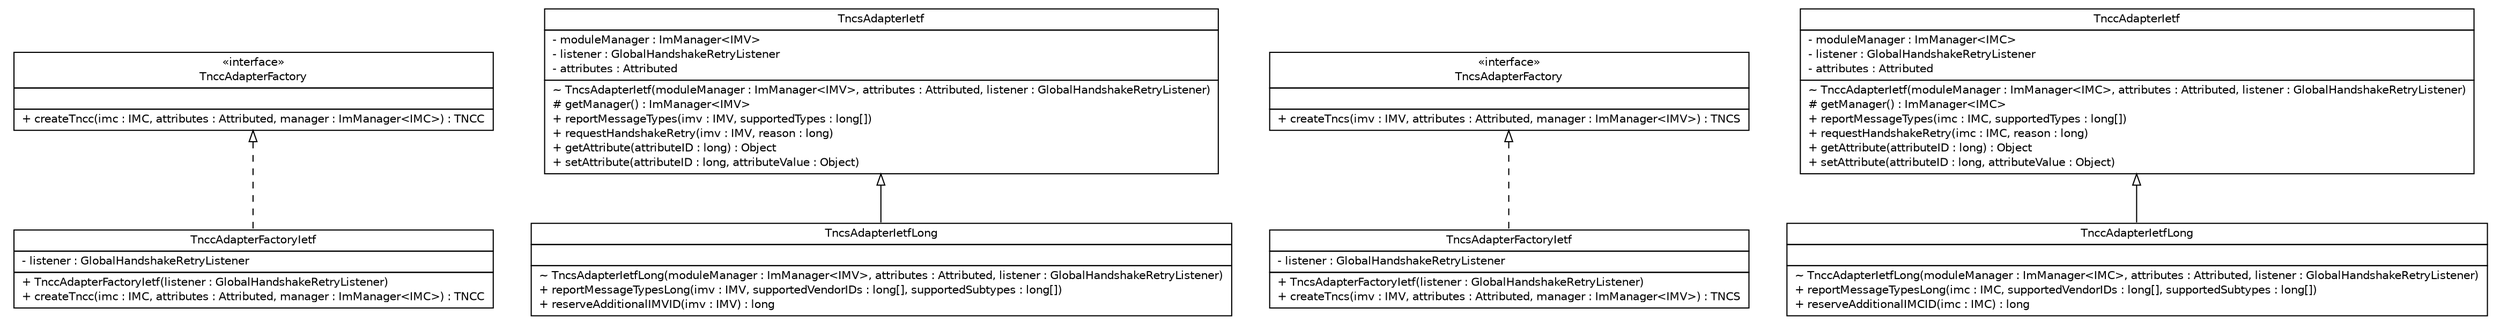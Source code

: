 #!/usr/local/bin/dot
#
# Class diagram 
# Generated by UMLGraph version R5_6 (http://www.umlgraph.org/)
#

digraph G {
	edge [fontname="Helvetica",fontsize=10,labelfontname="Helvetica",labelfontsize=10];
	node [fontname="Helvetica",fontsize=10,shape=plaintext];
	nodesep=0.25;
	ranksep=0.5;
	// de.hsbremen.tc.tnc.tnccs.adapter.tnccs.TnccAdapterFactoryIetf
	c3594 [label=<<table title="de.hsbremen.tc.tnc.tnccs.adapter.tnccs.TnccAdapterFactoryIetf" border="0" cellborder="1" cellspacing="0" cellpadding="2" port="p" href="./TnccAdapterFactoryIetf.html">
		<tr><td><table border="0" cellspacing="0" cellpadding="1">
<tr><td align="center" balign="center"> TnccAdapterFactoryIetf </td></tr>
		</table></td></tr>
		<tr><td><table border="0" cellspacing="0" cellpadding="1">
<tr><td align="left" balign="left"> - listener : GlobalHandshakeRetryListener </td></tr>
		</table></td></tr>
		<tr><td><table border="0" cellspacing="0" cellpadding="1">
<tr><td align="left" balign="left"> + TnccAdapterFactoryIetf(listener : GlobalHandshakeRetryListener) </td></tr>
<tr><td align="left" balign="left"> + createTncc(imc : IMC, attributes : Attributed, manager : ImManager&lt;IMC&gt;) : TNCC </td></tr>
		</table></td></tr>
		</table>>, URL="./TnccAdapterFactoryIetf.html", fontname="Helvetica", fontcolor="black", fontsize=10.0];
	// de.hsbremen.tc.tnc.tnccs.adapter.tnccs.TncsAdapterIetfLong
	c3595 [label=<<table title="de.hsbremen.tc.tnc.tnccs.adapter.tnccs.TncsAdapterIetfLong" border="0" cellborder="1" cellspacing="0" cellpadding="2" port="p" href="./TncsAdapterIetfLong.html">
		<tr><td><table border="0" cellspacing="0" cellpadding="1">
<tr><td align="center" balign="center"> TncsAdapterIetfLong </td></tr>
		</table></td></tr>
		<tr><td><table border="0" cellspacing="0" cellpadding="1">
<tr><td align="left" balign="left">  </td></tr>
		</table></td></tr>
		<tr><td><table border="0" cellspacing="0" cellpadding="1">
<tr><td align="left" balign="left"> ~ TncsAdapterIetfLong(moduleManager : ImManager&lt;IMV&gt;, attributes : Attributed, listener : GlobalHandshakeRetryListener) </td></tr>
<tr><td align="left" balign="left"> + reportMessageTypesLong(imv : IMV, supportedVendorIDs : long[], supportedSubtypes : long[]) </td></tr>
<tr><td align="left" balign="left"> + reserveAdditionalIMVID(imv : IMV) : long </td></tr>
		</table></td></tr>
		</table>>, URL="./TncsAdapterIetfLong.html", fontname="Helvetica", fontcolor="black", fontsize=10.0];
	// de.hsbremen.tc.tnc.tnccs.adapter.tnccs.TncsAdapterIetf
	c3596 [label=<<table title="de.hsbremen.tc.tnc.tnccs.adapter.tnccs.TncsAdapterIetf" border="0" cellborder="1" cellspacing="0" cellpadding="2" port="p" href="./TncsAdapterIetf.html">
		<tr><td><table border="0" cellspacing="0" cellpadding="1">
<tr><td align="center" balign="center"> TncsAdapterIetf </td></tr>
		</table></td></tr>
		<tr><td><table border="0" cellspacing="0" cellpadding="1">
<tr><td align="left" balign="left"> - moduleManager : ImManager&lt;IMV&gt; </td></tr>
<tr><td align="left" balign="left"> - listener : GlobalHandshakeRetryListener </td></tr>
<tr><td align="left" balign="left"> - attributes : Attributed </td></tr>
		</table></td></tr>
		<tr><td><table border="0" cellspacing="0" cellpadding="1">
<tr><td align="left" balign="left"> ~ TncsAdapterIetf(moduleManager : ImManager&lt;IMV&gt;, attributes : Attributed, listener : GlobalHandshakeRetryListener) </td></tr>
<tr><td align="left" balign="left"> # getManager() : ImManager&lt;IMV&gt; </td></tr>
<tr><td align="left" balign="left"> + reportMessageTypes(imv : IMV, supportedTypes : long[]) </td></tr>
<tr><td align="left" balign="left"> + requestHandshakeRetry(imv : IMV, reason : long) </td></tr>
<tr><td align="left" balign="left"> + getAttribute(attributeID : long) : Object </td></tr>
<tr><td align="left" balign="left"> + setAttribute(attributeID : long, attributeValue : Object) </td></tr>
		</table></td></tr>
		</table>>, URL="./TncsAdapterIetf.html", fontname="Helvetica", fontcolor="black", fontsize=10.0];
	// de.hsbremen.tc.tnc.tnccs.adapter.tnccs.TncsAdapterFactoryIetf
	c3597 [label=<<table title="de.hsbremen.tc.tnc.tnccs.adapter.tnccs.TncsAdapterFactoryIetf" border="0" cellborder="1" cellspacing="0" cellpadding="2" port="p" href="./TncsAdapterFactoryIetf.html">
		<tr><td><table border="0" cellspacing="0" cellpadding="1">
<tr><td align="center" balign="center"> TncsAdapterFactoryIetf </td></tr>
		</table></td></tr>
		<tr><td><table border="0" cellspacing="0" cellpadding="1">
<tr><td align="left" balign="left"> - listener : GlobalHandshakeRetryListener </td></tr>
		</table></td></tr>
		<tr><td><table border="0" cellspacing="0" cellpadding="1">
<tr><td align="left" balign="left"> + TncsAdapterFactoryIetf(listener : GlobalHandshakeRetryListener) </td></tr>
<tr><td align="left" balign="left"> + createTncs(imv : IMV, attributes : Attributed, manager : ImManager&lt;IMV&gt;) : TNCS </td></tr>
		</table></td></tr>
		</table>>, URL="./TncsAdapterFactoryIetf.html", fontname="Helvetica", fontcolor="black", fontsize=10.0];
	// de.hsbremen.tc.tnc.tnccs.adapter.tnccs.TnccAdapterFactory
	c3598 [label=<<table title="de.hsbremen.tc.tnc.tnccs.adapter.tnccs.TnccAdapterFactory" border="0" cellborder="1" cellspacing="0" cellpadding="2" port="p" href="./TnccAdapterFactory.html">
		<tr><td><table border="0" cellspacing="0" cellpadding="1">
<tr><td align="center" balign="center"> &#171;interface&#187; </td></tr>
<tr><td align="center" balign="center"> TnccAdapterFactory </td></tr>
		</table></td></tr>
		<tr><td><table border="0" cellspacing="0" cellpadding="1">
<tr><td align="left" balign="left">  </td></tr>
		</table></td></tr>
		<tr><td><table border="0" cellspacing="0" cellpadding="1">
<tr><td align="left" balign="left"> + createTncc(imc : IMC, attributes : Attributed, manager : ImManager&lt;IMC&gt;) : TNCC </td></tr>
		</table></td></tr>
		</table>>, URL="./TnccAdapterFactory.html", fontname="Helvetica", fontcolor="black", fontsize=10.0];
	// de.hsbremen.tc.tnc.tnccs.adapter.tnccs.TncsAdapterFactory
	c3599 [label=<<table title="de.hsbremen.tc.tnc.tnccs.adapter.tnccs.TncsAdapterFactory" border="0" cellborder="1" cellspacing="0" cellpadding="2" port="p" href="./TncsAdapterFactory.html">
		<tr><td><table border="0" cellspacing="0" cellpadding="1">
<tr><td align="center" balign="center"> &#171;interface&#187; </td></tr>
<tr><td align="center" balign="center"> TncsAdapterFactory </td></tr>
		</table></td></tr>
		<tr><td><table border="0" cellspacing="0" cellpadding="1">
<tr><td align="left" balign="left">  </td></tr>
		</table></td></tr>
		<tr><td><table border="0" cellspacing="0" cellpadding="1">
<tr><td align="left" balign="left"> + createTncs(imv : IMV, attributes : Attributed, manager : ImManager&lt;IMV&gt;) : TNCS </td></tr>
		</table></td></tr>
		</table>>, URL="./TncsAdapterFactory.html", fontname="Helvetica", fontcolor="black", fontsize=10.0];
	// de.hsbremen.tc.tnc.tnccs.adapter.tnccs.TnccAdapterIetf
	c3600 [label=<<table title="de.hsbremen.tc.tnc.tnccs.adapter.tnccs.TnccAdapterIetf" border="0" cellborder="1" cellspacing="0" cellpadding="2" port="p" href="./TnccAdapterIetf.html">
		<tr><td><table border="0" cellspacing="0" cellpadding="1">
<tr><td align="center" balign="center"> TnccAdapterIetf </td></tr>
		</table></td></tr>
		<tr><td><table border="0" cellspacing="0" cellpadding="1">
<tr><td align="left" balign="left"> - moduleManager : ImManager&lt;IMC&gt; </td></tr>
<tr><td align="left" balign="left"> - listener : GlobalHandshakeRetryListener </td></tr>
<tr><td align="left" balign="left"> - attributes : Attributed </td></tr>
		</table></td></tr>
		<tr><td><table border="0" cellspacing="0" cellpadding="1">
<tr><td align="left" balign="left"> ~ TnccAdapterIetf(moduleManager : ImManager&lt;IMC&gt;, attributes : Attributed, listener : GlobalHandshakeRetryListener) </td></tr>
<tr><td align="left" balign="left"> # getManager() : ImManager&lt;IMC&gt; </td></tr>
<tr><td align="left" balign="left"> + reportMessageTypes(imc : IMC, supportedTypes : long[]) </td></tr>
<tr><td align="left" balign="left"> + requestHandshakeRetry(imc : IMC, reason : long) </td></tr>
<tr><td align="left" balign="left"> + getAttribute(attributeID : long) : Object </td></tr>
<tr><td align="left" balign="left"> + setAttribute(attributeID : long, attributeValue : Object) </td></tr>
		</table></td></tr>
		</table>>, URL="./TnccAdapterIetf.html", fontname="Helvetica", fontcolor="black", fontsize=10.0];
	// de.hsbremen.tc.tnc.tnccs.adapter.tnccs.TnccAdapterIetfLong
	c3601 [label=<<table title="de.hsbremen.tc.tnc.tnccs.adapter.tnccs.TnccAdapterIetfLong" border="0" cellborder="1" cellspacing="0" cellpadding="2" port="p" href="./TnccAdapterIetfLong.html">
		<tr><td><table border="0" cellspacing="0" cellpadding="1">
<tr><td align="center" balign="center"> TnccAdapterIetfLong </td></tr>
		</table></td></tr>
		<tr><td><table border="0" cellspacing="0" cellpadding="1">
<tr><td align="left" balign="left">  </td></tr>
		</table></td></tr>
		<tr><td><table border="0" cellspacing="0" cellpadding="1">
<tr><td align="left" balign="left"> ~ TnccAdapterIetfLong(moduleManager : ImManager&lt;IMC&gt;, attributes : Attributed, listener : GlobalHandshakeRetryListener) </td></tr>
<tr><td align="left" balign="left"> + reportMessageTypesLong(imc : IMC, supportedVendorIDs : long[], supportedSubtypes : long[]) </td></tr>
<tr><td align="left" balign="left"> + reserveAdditionalIMCID(imc : IMC) : long </td></tr>
		</table></td></tr>
		</table>>, URL="./TnccAdapterIetfLong.html", fontname="Helvetica", fontcolor="black", fontsize=10.0];
	//de.hsbremen.tc.tnc.tnccs.adapter.tnccs.TnccAdapterFactoryIetf implements de.hsbremen.tc.tnc.tnccs.adapter.tnccs.TnccAdapterFactory
	c3598:p -> c3594:p [dir=back,arrowtail=empty,style=dashed];
	//de.hsbremen.tc.tnc.tnccs.adapter.tnccs.TncsAdapterIetfLong extends de.hsbremen.tc.tnc.tnccs.adapter.tnccs.TncsAdapterIetf
	c3596:p -> c3595:p [dir=back,arrowtail=empty];
	//de.hsbremen.tc.tnc.tnccs.adapter.tnccs.TncsAdapterFactoryIetf implements de.hsbremen.tc.tnc.tnccs.adapter.tnccs.TncsAdapterFactory
	c3599:p -> c3597:p [dir=back,arrowtail=empty,style=dashed];
	//de.hsbremen.tc.tnc.tnccs.adapter.tnccs.TnccAdapterIetfLong extends de.hsbremen.tc.tnc.tnccs.adapter.tnccs.TnccAdapterIetf
	c3600:p -> c3601:p [dir=back,arrowtail=empty];
}

